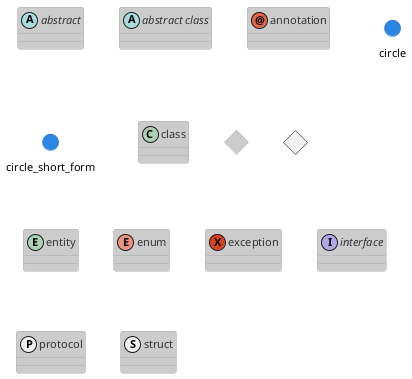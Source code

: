 ' Do not edit
' Theme Gallery
' autogenerated by script
'
@startuml
!theme reddress-lightblue
abstract        abstract
abstract class  "abstract class"
annotation      annotation
circle          circle
()              circle_short_form
class           class
diamond         diamond
<>              diamond_short_form
entity          entity
enum            enum
exception       exception
interface       interface
protocol        protocol
struct          struct
@enduml

